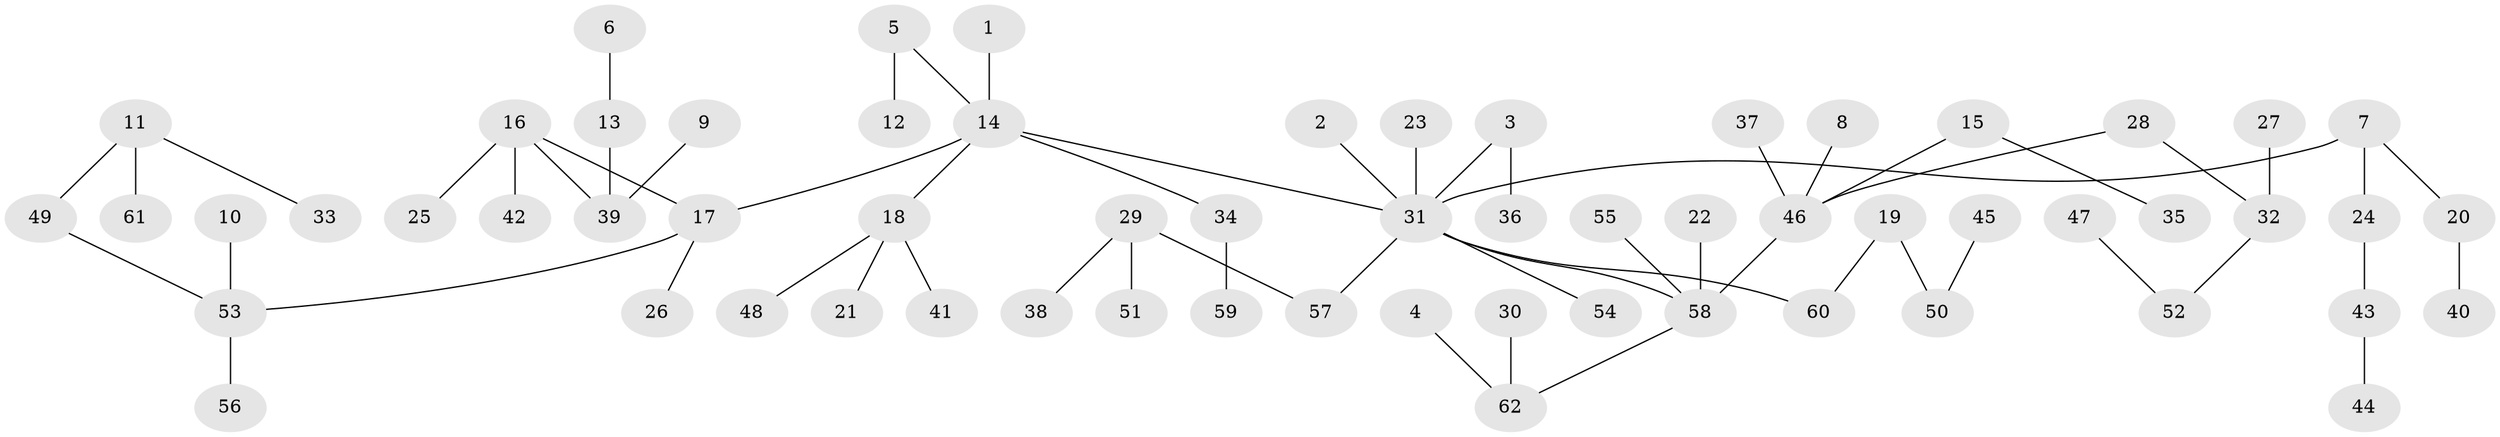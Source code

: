 // original degree distribution, {10: 0.008064516129032258, 7: 0.024193548387096774, 5: 0.04838709677419355, 3: 0.0967741935483871, 4: 0.04838709677419355, 1: 0.5403225806451613, 2: 0.23387096774193547}
// Generated by graph-tools (version 1.1) at 2025/02/03/09/25 03:02:27]
// undirected, 62 vertices, 61 edges
graph export_dot {
graph [start="1"]
  node [color=gray90,style=filled];
  1;
  2;
  3;
  4;
  5;
  6;
  7;
  8;
  9;
  10;
  11;
  12;
  13;
  14;
  15;
  16;
  17;
  18;
  19;
  20;
  21;
  22;
  23;
  24;
  25;
  26;
  27;
  28;
  29;
  30;
  31;
  32;
  33;
  34;
  35;
  36;
  37;
  38;
  39;
  40;
  41;
  42;
  43;
  44;
  45;
  46;
  47;
  48;
  49;
  50;
  51;
  52;
  53;
  54;
  55;
  56;
  57;
  58;
  59;
  60;
  61;
  62;
  1 -- 14 [weight=1.0];
  2 -- 31 [weight=1.0];
  3 -- 31 [weight=1.0];
  3 -- 36 [weight=1.0];
  4 -- 62 [weight=1.0];
  5 -- 12 [weight=1.0];
  5 -- 14 [weight=1.0];
  6 -- 13 [weight=1.0];
  7 -- 20 [weight=1.0];
  7 -- 24 [weight=1.0];
  7 -- 31 [weight=1.0];
  8 -- 46 [weight=1.0];
  9 -- 39 [weight=1.0];
  10 -- 53 [weight=1.0];
  11 -- 33 [weight=1.0];
  11 -- 49 [weight=1.0];
  11 -- 61 [weight=1.0];
  13 -- 39 [weight=1.0];
  14 -- 17 [weight=1.0];
  14 -- 18 [weight=1.0];
  14 -- 31 [weight=1.0];
  14 -- 34 [weight=1.0];
  15 -- 35 [weight=1.0];
  15 -- 46 [weight=1.0];
  16 -- 17 [weight=1.0];
  16 -- 25 [weight=1.0];
  16 -- 39 [weight=1.0];
  16 -- 42 [weight=1.0];
  17 -- 26 [weight=1.0];
  17 -- 53 [weight=1.0];
  18 -- 21 [weight=1.0];
  18 -- 41 [weight=1.0];
  18 -- 48 [weight=1.0];
  19 -- 50 [weight=1.0];
  19 -- 60 [weight=1.0];
  20 -- 40 [weight=1.0];
  22 -- 58 [weight=1.0];
  23 -- 31 [weight=1.0];
  24 -- 43 [weight=1.0];
  27 -- 32 [weight=1.0];
  28 -- 32 [weight=1.0];
  28 -- 46 [weight=1.0];
  29 -- 38 [weight=1.0];
  29 -- 51 [weight=1.0];
  29 -- 57 [weight=1.0];
  30 -- 62 [weight=1.0];
  31 -- 54 [weight=1.0];
  31 -- 57 [weight=1.0];
  31 -- 58 [weight=1.0];
  31 -- 60 [weight=1.0];
  32 -- 52 [weight=1.0];
  34 -- 59 [weight=1.0];
  37 -- 46 [weight=1.0];
  43 -- 44 [weight=1.0];
  45 -- 50 [weight=1.0];
  46 -- 58 [weight=1.0];
  47 -- 52 [weight=1.0];
  49 -- 53 [weight=1.0];
  53 -- 56 [weight=1.0];
  55 -- 58 [weight=1.0];
  58 -- 62 [weight=1.0];
}
